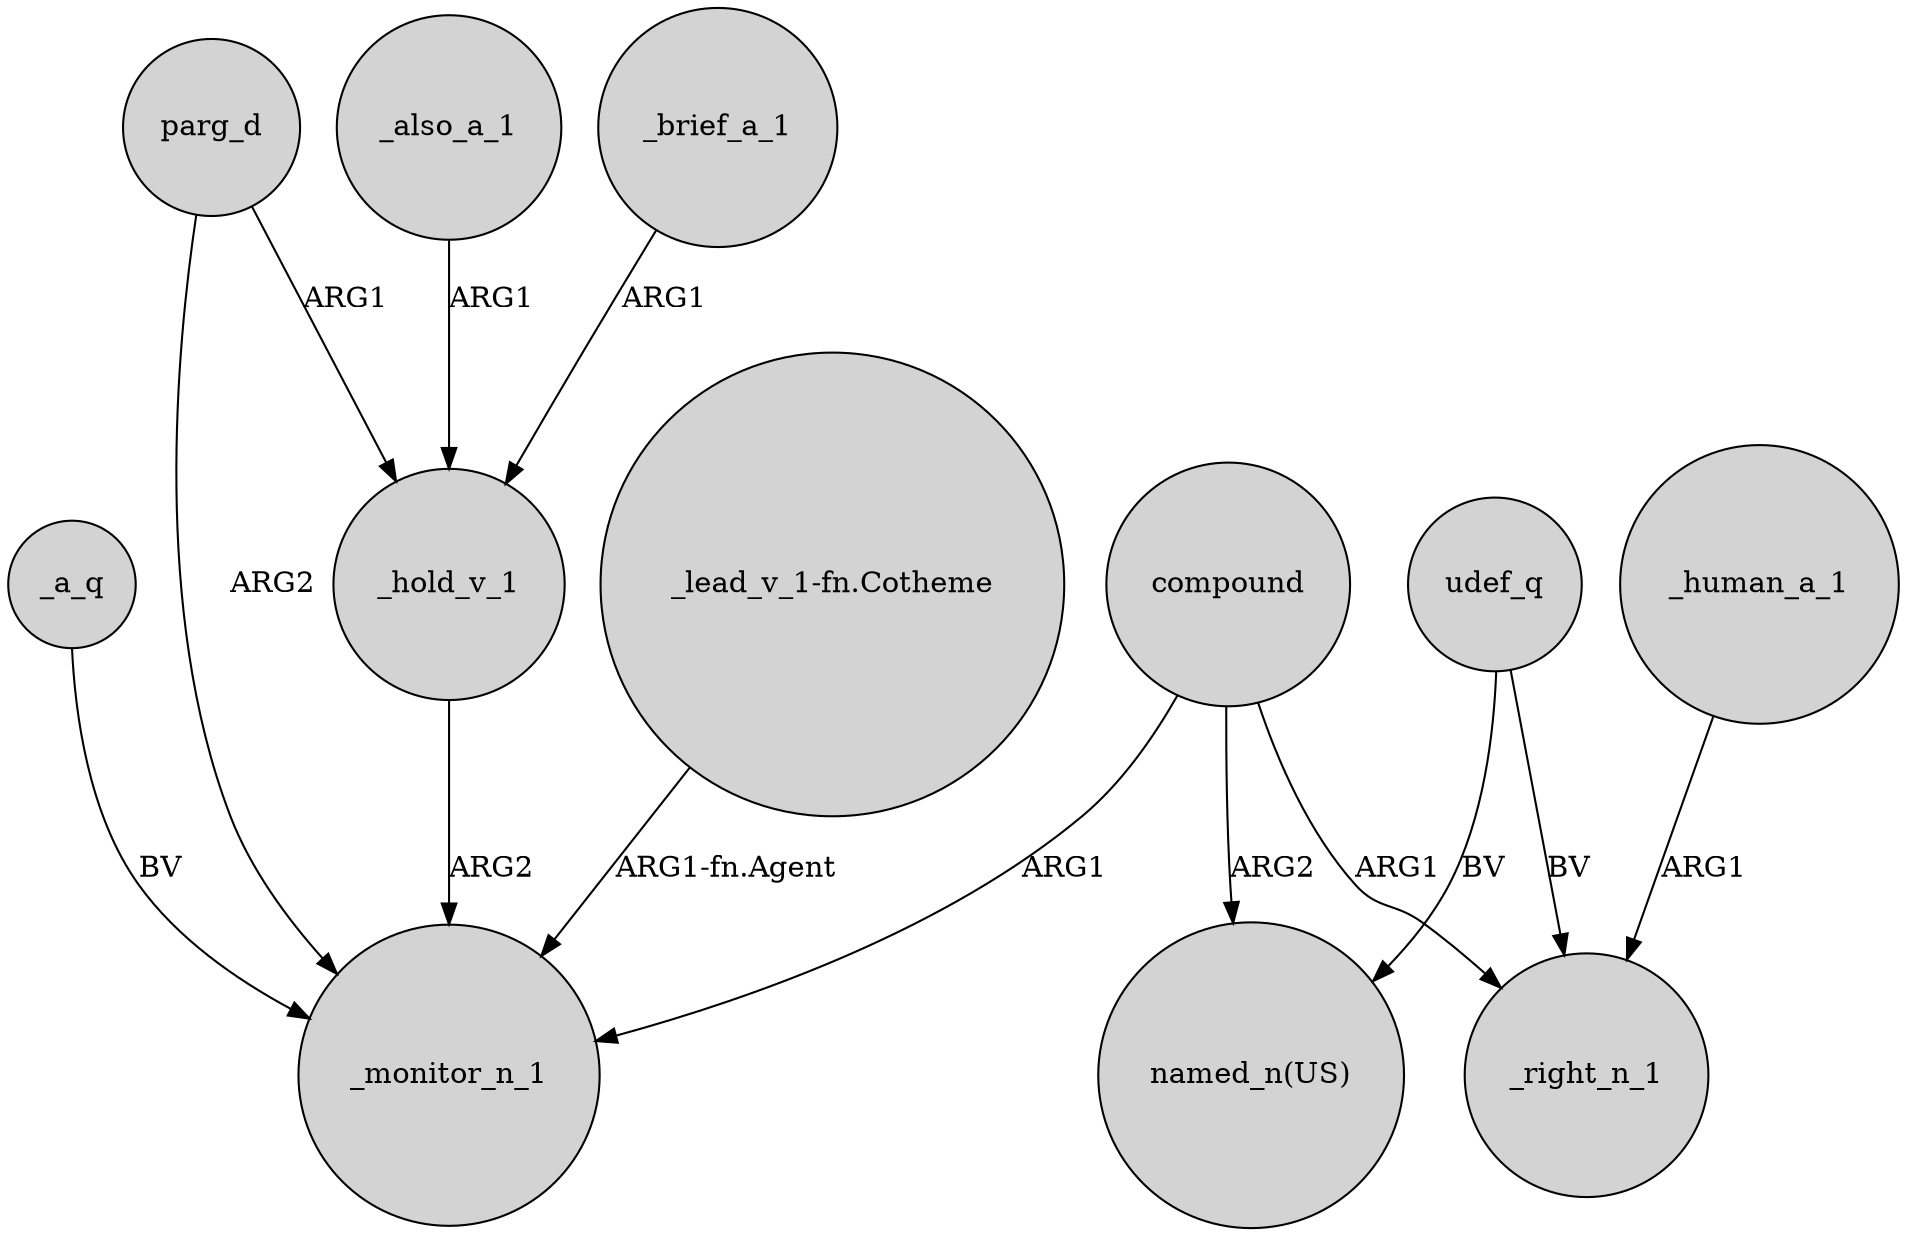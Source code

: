 digraph {
	node [shape=circle style=filled]
	_a_q -> _monitor_n_1 [label=BV]
	_hold_v_1 -> _monitor_n_1 [label=ARG2]
	compound -> _monitor_n_1 [label=ARG1]
	compound -> _right_n_1 [label=ARG1]
	udef_q -> _right_n_1 [label=BV]
	udef_q -> "named_n(US)" [label=BV]
	_human_a_1 -> _right_n_1 [label=ARG1]
	_brief_a_1 -> _hold_v_1 [label=ARG1]
	parg_d -> _monitor_n_1 [label=ARG2]
	compound -> "named_n(US)" [label=ARG2]
	_also_a_1 -> _hold_v_1 [label=ARG1]
	parg_d -> _hold_v_1 [label=ARG1]
	"_lead_v_1-fn.Cotheme" -> _monitor_n_1 [label="ARG1-fn.Agent"]
}

